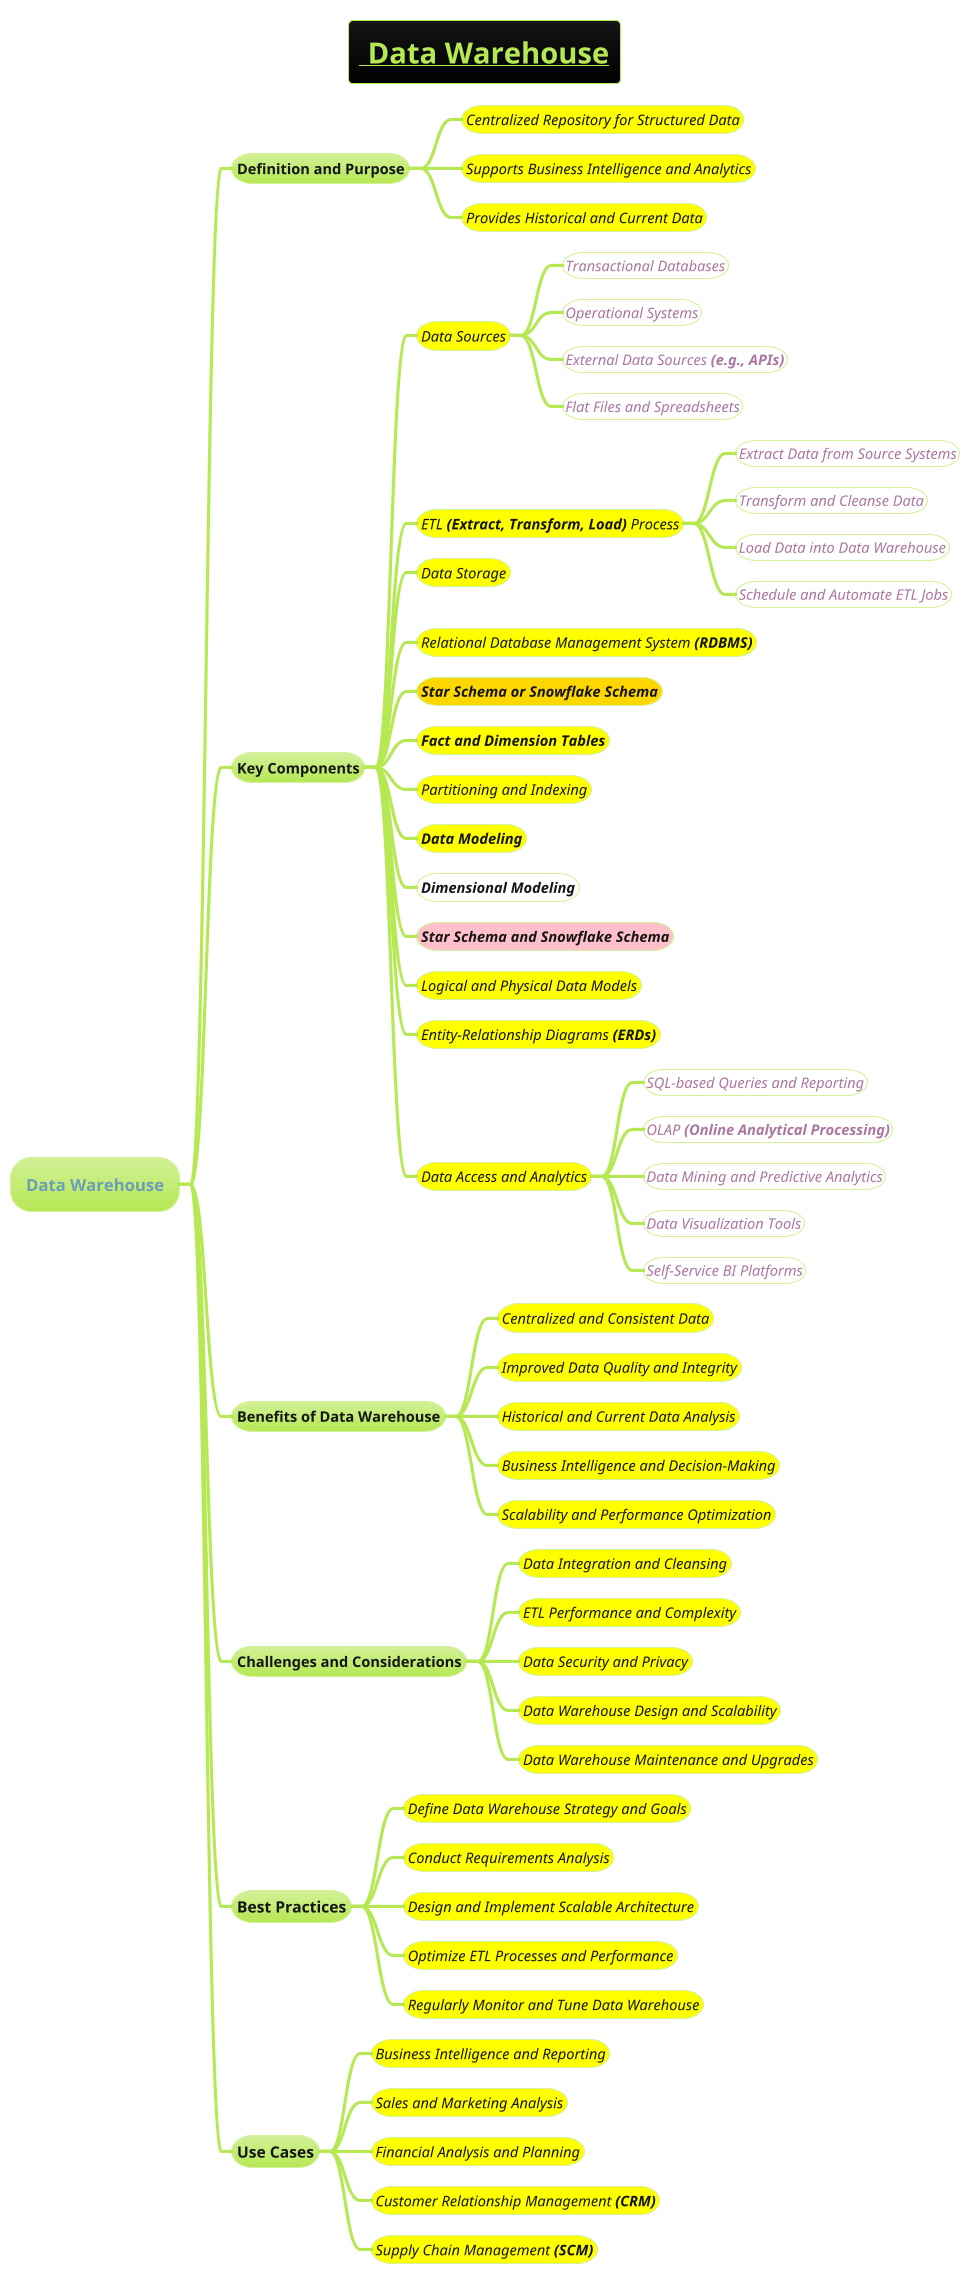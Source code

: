 @startmindmap
skinparam node {
    BorderColor DarkSlateGray
    BackgroundColor LightCyan
    FontStyle italic
}
skinparam connector {
    Color DarkSlateGray
    FontStyle Bold
}

!theme hacker

title =__ Data Warehouse__
* Data Warehouse

** Definition and Purpose
***[#yellow] ====<size:14>Centralized Repository for Structured Data
***[#yellow] ====<size:14>Supports Business Intelligence and Analytics
***[#yellow] ====<size:14>Provides Historical and Current Data

** **Key Components**
***[#yellow] ====<size:14>Data Sources
****[#white] ====<size:14>Transactional Databases
****[#white] ====<size:14>Operational Systems
****[#white] ====<size:14>External Data Sources **(e.g., APIs)**
****[#white] ====<size:14>Flat Files and Spreadsheets

***[#yellow] ====<size:14>ETL **(Extract, Transform, Load)** Process
****[#white] ====<size:14>Extract Data from Source Systems
****[#white] ====<size:14>Transform and Cleanse Data
****[#white] ====<size:14>Load Data into Data Warehouse
****[#white] ====<size:14>Schedule and Automate ETL Jobs

***[#yellow] ====<size:14>Data Storage
***[#yellow] ====<size:14>Relational Database Management System **(RDBMS)**
***[#gold] ====<size:14>**Star Schema or Snowflake Schema**
***[#yellow] ====<size:14>**Fact and Dimension Tables**
***[#yellow] ====<size:14>Partitioning and Indexing

***[#yellow] ====<size:14>**Data Modeling**
***[#white] ====<size:14>**Dimensional Modeling**
***[#pink] ====<size:14>**Star Schema and Snowflake Schema**
***[#yellow] ====<size:14>Logical and Physical Data Models
***[#yellow] ====<size:14>Entity-Relationship Diagrams **(ERDs)**

***[#yellow] ====<size:14>Data Access and Analytics
****[#white] ====<size:14>SQL-based Queries and Reporting
****[#white] ====<size:14>OLAP **(Online Analytical Processing)**
****[#white] ====<size:14>Data Mining and Predictive Analytics
****[#white] ====<size:14>Data Visualization Tools
****[#white] ====<size:14>Self-Service BI Platforms

** Benefits of Data Warehouse
***[#yellow] ====<size:14>Centralized and Consistent Data
***[#yellow] ====<size:14>Improved Data Quality and Integrity
***[#yellow] ====<size:14>Historical and Current Data Analysis
***[#yellow] ====<size:14>Business Intelligence and Decision-Making
***[#yellow] ====<size:14>Scalability and Performance Optimization

** Challenges and Considerations
***[#yellow] ====<size:14>Data Integration and Cleansing
***[#yellow] ====<size:14>ETL Performance and Complexity
***[#yellow] ====<size:14>Data Security and Privacy
***[#yellow] ====<size:14>Data Warehouse Design and Scalability
***[#yellow] ====<size:14>Data Warehouse Maintenance and Upgrades

** ===Best Practices
***[#yellow] ====<size:14>Define Data Warehouse Strategy and Goals
***[#yellow] ====<size:14>Conduct Requirements Analysis
***[#yellow] ====<size:14>Design and Implement Scalable Architecture
***[#yellow] ====<size:14>Optimize ETL Processes and Performance
***[#yellow] ====<size:14>Regularly Monitor and Tune Data Warehouse

** ===Use Cases
***[#yellow] ====<size:14>Business Intelligence and Reporting
***[#yellow] ====<size:14>Sales and Marketing Analysis
***[#yellow] ====<size:14>Financial Analysis and Planning
***[#yellow] ====<size:14>Customer Relationship Management **(CRM)**
***[#yellow] ====<size:14>Supply Chain Management **(SCM)**

@endmindmap
